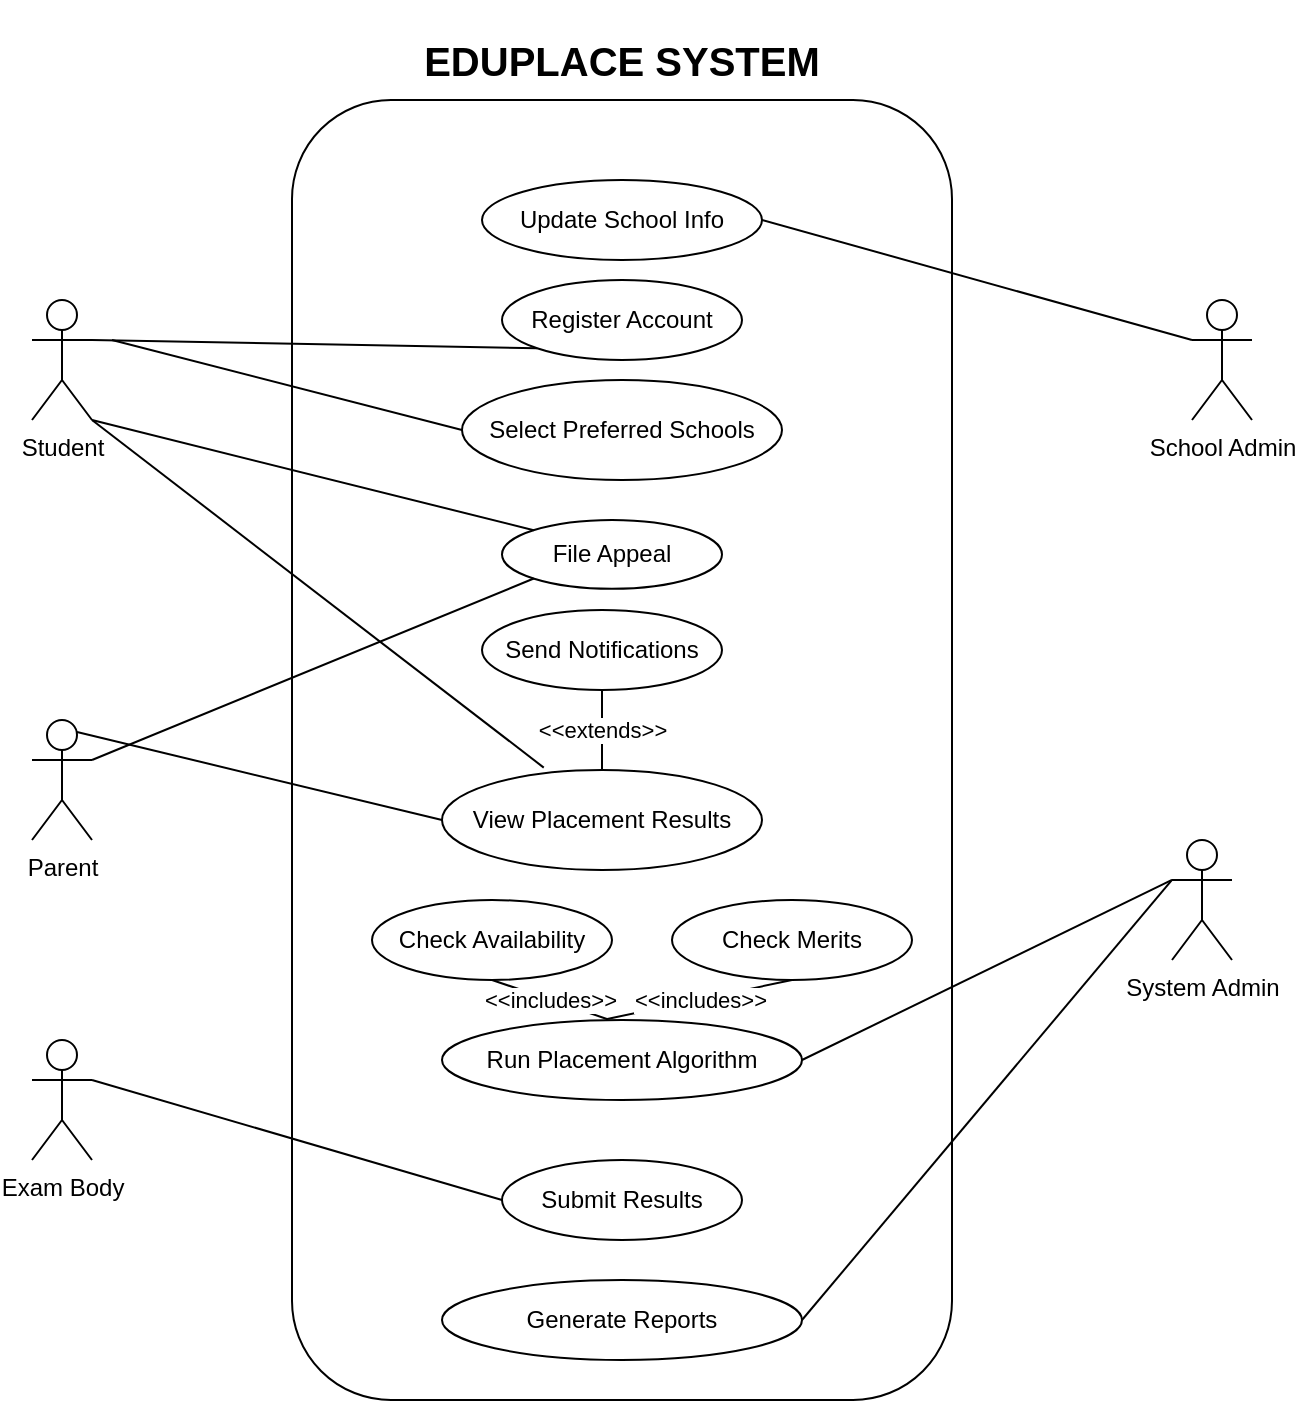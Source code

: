 <mxfile version="27.2.0">
  <diagram name="Page-1" id="StLUtPuJ96JDEHegPg66">
    <mxGraphModel dx="1500" dy="1708" grid="1" gridSize="10" guides="1" tooltips="1" connect="1" arrows="1" fold="1" page="1" pageScale="1" pageWidth="850" pageHeight="1100" math="0" shadow="0">
      <root>
        <mxCell id="0" />
        <mxCell id="1" parent="0" />
        <mxCell id="xQ8T0fmqft3NDJk9741v-1" value="" style="rounded=1;whiteSpace=wrap;html=1;" vertex="1" parent="1">
          <mxGeometry x="240" y="40" width="330" height="650" as="geometry" />
        </mxCell>
        <mxCell id="uWyQLNskhSmEscIV66J8-1" value="Student" style="shape=umlActor;verticalLabelPosition=bottom;verticalAlign=top;html=1;outlineConnect=0;" parent="1" vertex="1">
          <mxGeometry x="110" y="140" width="30" height="60" as="geometry" />
        </mxCell>
        <mxCell id="uWyQLNskhSmEscIV66J8-2" value="Parent" style="shape=umlActor;verticalLabelPosition=bottom;verticalAlign=top;html=1;outlineConnect=0;" parent="1" vertex="1">
          <mxGeometry x="110" y="350" width="30" height="60" as="geometry" />
        </mxCell>
        <mxCell id="uWyQLNskhSmEscIV66J8-3" value="Exam Body" style="shape=umlActor;verticalLabelPosition=bottom;verticalAlign=top;html=1;outlineConnect=0;" parent="1" vertex="1">
          <mxGeometry x="110" y="510" width="30" height="60" as="geometry" />
        </mxCell>
        <mxCell id="uWyQLNskhSmEscIV66J8-4" value="School Admin" style="shape=umlActor;verticalLabelPosition=bottom;verticalAlign=top;html=1;outlineConnect=0;" parent="1" vertex="1">
          <mxGeometry x="690" y="140" width="30" height="60" as="geometry" />
        </mxCell>
        <mxCell id="uWyQLNskhSmEscIV66J8-5" value="System Admin" style="shape=umlActor;verticalLabelPosition=bottom;verticalAlign=top;html=1;outlineConnect=0;" parent="1" vertex="1">
          <mxGeometry x="680" y="410" width="30" height="60" as="geometry" />
        </mxCell>
        <mxCell id="uWyQLNskhSmEscIV66J8-9" value="Register Account" style="ellipse;whiteSpace=wrap;html=1;" parent="1" vertex="1">
          <mxGeometry x="345" y="130" width="120" height="40" as="geometry" />
        </mxCell>
        <mxCell id="uWyQLNskhSmEscIV66J8-10" value="Select Preferred Schools" style="ellipse;whiteSpace=wrap;html=1;" parent="1" vertex="1">
          <mxGeometry x="325" y="180" width="160" height="50" as="geometry" />
        </mxCell>
        <mxCell id="uWyQLNskhSmEscIV66J8-11" value="File Appeal" style="ellipse;whiteSpace=wrap;html=1;" parent="1" vertex="1">
          <mxGeometry x="345" y="250" width="110" height="34.38" as="geometry" />
        </mxCell>
        <mxCell id="uWyQLNskhSmEscIV66J8-12" value="View Placement Results" style="ellipse;whiteSpace=wrap;html=1;" parent="1" vertex="1">
          <mxGeometry x="315" y="375" width="160" height="50" as="geometry" />
        </mxCell>
        <mxCell id="uWyQLNskhSmEscIV66J8-18" value="" style="endArrow=none;html=1;rounded=0;entryX=0;entryY=1;entryDx=0;entryDy=0;exitX=1;exitY=0.333;exitDx=0;exitDy=0;exitPerimeter=0;" parent="1" source="uWyQLNskhSmEscIV66J8-1" target="uWyQLNskhSmEscIV66J8-9" edge="1">
          <mxGeometry width="50" height="50" relative="1" as="geometry">
            <mxPoint x="210" y="170" as="sourcePoint" />
            <mxPoint x="250" y="110" as="targetPoint" />
          </mxGeometry>
        </mxCell>
        <mxCell id="uWyQLNskhSmEscIV66J8-20" value="" style="endArrow=none;html=1;rounded=0;entryX=0;entryY=0.5;entryDx=0;entryDy=0;" parent="1" target="uWyQLNskhSmEscIV66J8-10" edge="1">
          <mxGeometry width="50" height="50" relative="1" as="geometry">
            <mxPoint x="150" y="160" as="sourcePoint" />
            <mxPoint x="270" y="150" as="targetPoint" />
          </mxGeometry>
        </mxCell>
        <mxCell id="uWyQLNskhSmEscIV66J8-21" value="" style="endArrow=none;html=1;rounded=0;entryX=0.318;entryY=-0.024;entryDx=0;entryDy=0;entryPerimeter=0;exitX=1;exitY=1;exitDx=0;exitDy=0;exitPerimeter=0;" parent="1" source="uWyQLNskhSmEscIV66J8-1" target="uWyQLNskhSmEscIV66J8-12" edge="1">
          <mxGeometry width="50" height="50" relative="1" as="geometry">
            <mxPoint x="210" y="270" as="sourcePoint" />
            <mxPoint x="260" y="220" as="targetPoint" />
          </mxGeometry>
        </mxCell>
        <mxCell id="uWyQLNskhSmEscIV66J8-22" value="" style="endArrow=none;html=1;rounded=0;entryX=0;entryY=0;entryDx=0;entryDy=0;exitX=1;exitY=1;exitDx=0;exitDy=0;exitPerimeter=0;" parent="1" target="uWyQLNskhSmEscIV66J8-11" edge="1" source="uWyQLNskhSmEscIV66J8-1">
          <mxGeometry width="50" height="50" relative="1" as="geometry">
            <mxPoint x="190" y="200" as="sourcePoint" />
            <mxPoint x="280" y="290" as="targetPoint" />
          </mxGeometry>
        </mxCell>
        <mxCell id="uWyQLNskhSmEscIV66J8-24" value="" style="endArrow=none;html=1;rounded=0;entryX=0;entryY=0.5;entryDx=0;entryDy=0;exitX=0.75;exitY=0.1;exitDx=0;exitDy=0;exitPerimeter=0;" parent="1" source="uWyQLNskhSmEscIV66J8-2" target="uWyQLNskhSmEscIV66J8-12" edge="1">
          <mxGeometry width="50" height="50" relative="1" as="geometry">
            <mxPoint x="200" y="320" as="sourcePoint" />
            <mxPoint x="250" y="270" as="targetPoint" />
          </mxGeometry>
        </mxCell>
        <mxCell id="uWyQLNskhSmEscIV66J8-25" value="" style="endArrow=none;html=1;rounded=0;entryX=0;entryY=1;entryDx=0;entryDy=0;exitX=1;exitY=0.333;exitDx=0;exitDy=0;exitPerimeter=0;" parent="1" source="uWyQLNskhSmEscIV66J8-2" target="uWyQLNskhSmEscIV66J8-11" edge="1">
          <mxGeometry width="50" height="50" relative="1" as="geometry">
            <mxPoint x="220" y="370" as="sourcePoint" />
            <mxPoint x="270" y="320" as="targetPoint" />
          </mxGeometry>
        </mxCell>
        <mxCell id="uWyQLNskhSmEscIV66J8-26" value="Submit Results" style="ellipse;whiteSpace=wrap;html=1;" parent="1" vertex="1">
          <mxGeometry x="345" y="570" width="120" height="40" as="geometry" />
        </mxCell>
        <mxCell id="uWyQLNskhSmEscIV66J8-27" value="Update School Info" style="ellipse;whiteSpace=wrap;html=1;" parent="1" vertex="1">
          <mxGeometry x="335" y="80" width="140" height="40" as="geometry" />
        </mxCell>
        <mxCell id="uWyQLNskhSmEscIV66J8-28" value="" style="endArrow=none;html=1;rounded=0;entryX=0;entryY=0.333;entryDx=0;entryDy=0;entryPerimeter=0;exitX=1;exitY=0.5;exitDx=0;exitDy=0;" parent="1" source="uWyQLNskhSmEscIV66J8-27" target="uWyQLNskhSmEscIV66J8-4" edge="1">
          <mxGeometry width="50" height="50" relative="1" as="geometry">
            <mxPoint x="540" y="290" as="sourcePoint" />
            <mxPoint x="590" y="240" as="targetPoint" />
          </mxGeometry>
        </mxCell>
        <mxCell id="uWyQLNskhSmEscIV66J8-29" value="Run Placement Algorithm" style="ellipse;whiteSpace=wrap;html=1;" parent="1" vertex="1">
          <mxGeometry x="315" y="500" width="180" height="40" as="geometry" />
        </mxCell>
        <mxCell id="uWyQLNskhSmEscIV66J8-30" value="" style="endArrow=none;html=1;rounded=0;entryX=0;entryY=0.333;entryDx=0;entryDy=0;entryPerimeter=0;exitX=1;exitY=0.5;exitDx=0;exitDy=0;" parent="1" source="uWyQLNskhSmEscIV66J8-29" target="uWyQLNskhSmEscIV66J8-5" edge="1">
          <mxGeometry width="50" height="50" relative="1" as="geometry">
            <mxPoint x="550" y="380" as="sourcePoint" />
            <mxPoint x="600" y="330" as="targetPoint" />
          </mxGeometry>
        </mxCell>
        <mxCell id="uWyQLNskhSmEscIV66J8-31" value="Generate Reports" style="ellipse;whiteSpace=wrap;html=1;" parent="1" vertex="1">
          <mxGeometry x="315" y="630" width="180" height="40" as="geometry" />
        </mxCell>
        <mxCell id="uWyQLNskhSmEscIV66J8-32" value="" style="endArrow=none;html=1;rounded=0;entryX=0;entryY=0.333;entryDx=0;entryDy=0;entryPerimeter=0;exitX=1;exitY=0.5;exitDx=0;exitDy=0;" parent="1" source="uWyQLNskhSmEscIV66J8-31" target="uWyQLNskhSmEscIV66J8-5" edge="1">
          <mxGeometry width="50" height="50" relative="1" as="geometry">
            <mxPoint x="520" y="470" as="sourcePoint" />
            <mxPoint x="570" y="420" as="targetPoint" />
          </mxGeometry>
        </mxCell>
        <mxCell id="uWyQLNskhSmEscIV66J8-33" value="" style="endArrow=none;html=1;rounded=0;exitX=1;exitY=0.333;exitDx=0;exitDy=0;exitPerimeter=0;entryX=0;entryY=0.5;entryDx=0;entryDy=0;" parent="1" source="uWyQLNskhSmEscIV66J8-3" target="uWyQLNskhSmEscIV66J8-26" edge="1">
          <mxGeometry width="50" height="50" relative="1" as="geometry">
            <mxPoint x="220" y="530" as="sourcePoint" />
            <mxPoint x="270" y="480" as="targetPoint" />
          </mxGeometry>
        </mxCell>
        <mxCell id="uWyQLNskhSmEscIV66J8-35" value="Check Merits" style="ellipse;whiteSpace=wrap;html=1;" parent="1" vertex="1">
          <mxGeometry x="430" y="440" width="120" height="40" as="geometry" />
        </mxCell>
        <mxCell id="uWyQLNskhSmEscIV66J8-36" value="&amp;lt;&amp;lt;includes&amp;gt;&amp;gt;" style="endArrow=none;html=1;rounded=0;entryX=0.5;entryY=1;entryDx=0;entryDy=0;exitX=0.456;exitY=-0.01;exitDx=0;exitDy=0;exitPerimeter=0;" parent="1" source="uWyQLNskhSmEscIV66J8-29" target="uWyQLNskhSmEscIV66J8-35" edge="1">
          <mxGeometry width="50" height="50" relative="1" as="geometry">
            <mxPoint x="510" y="320" as="sourcePoint" />
            <mxPoint x="500" y="300" as="targetPoint" />
          </mxGeometry>
        </mxCell>
        <mxCell id="uWyQLNskhSmEscIV66J8-38" value="&amp;lt;&amp;lt;includes&amp;gt;&amp;gt;" style="endArrow=none;html=1;rounded=0;entryX=0.5;entryY=1;entryDx=0;entryDy=0;exitX=0.46;exitY=-0.01;exitDx=0;exitDy=0;exitPerimeter=0;" parent="1" source="uWyQLNskhSmEscIV66J8-29" target="uWyQLNskhSmEscIV66J8-39" edge="1">
          <mxGeometry width="50" height="50" relative="1" as="geometry">
            <mxPoint x="410" y="311" as="sourcePoint" />
            <mxPoint x="406" y="290" as="targetPoint" />
          </mxGeometry>
        </mxCell>
        <mxCell id="uWyQLNskhSmEscIV66J8-39" value="Check Availability" style="ellipse;whiteSpace=wrap;html=1;" parent="1" vertex="1">
          <mxGeometry x="280" y="440" width="120" height="40" as="geometry" />
        </mxCell>
        <mxCell id="uWyQLNskhSmEscIV66J8-41" value="Send Notifications" style="ellipse;whiteSpace=wrap;html=1;" parent="1" vertex="1">
          <mxGeometry x="335" y="295" width="120" height="40" as="geometry" />
        </mxCell>
        <mxCell id="uWyQLNskhSmEscIV66J8-42" value="&amp;lt;&amp;lt;extends&amp;gt;&amp;gt;" style="endArrow=none;html=1;rounded=0;entryX=0.5;entryY=1;entryDx=0;entryDy=0;exitX=0.5;exitY=0;exitDx=0;exitDy=0;" parent="1" source="uWyQLNskhSmEscIV66J8-12" target="uWyQLNskhSmEscIV66J8-41" edge="1">
          <mxGeometry x="-0.007" width="50" height="50" relative="1" as="geometry">
            <mxPoint x="430" y="190" as="sourcePoint" />
            <mxPoint x="480" y="140" as="targetPoint" />
            <mxPoint as="offset" />
          </mxGeometry>
        </mxCell>
        <mxCell id="xQ8T0fmqft3NDJk9741v-2" value="&lt;b&gt;&lt;font style=&quot;font-size: 20px;&quot;&gt;EDUPLACE SYSTEM&lt;/font&gt;&lt;/b&gt;" style="whiteSpace=wrap;html=1;fillColor=none;strokeColor=none;" vertex="1" parent="1">
          <mxGeometry x="295" y="-10" width="220" height="60" as="geometry" />
        </mxCell>
      </root>
    </mxGraphModel>
  </diagram>
</mxfile>
